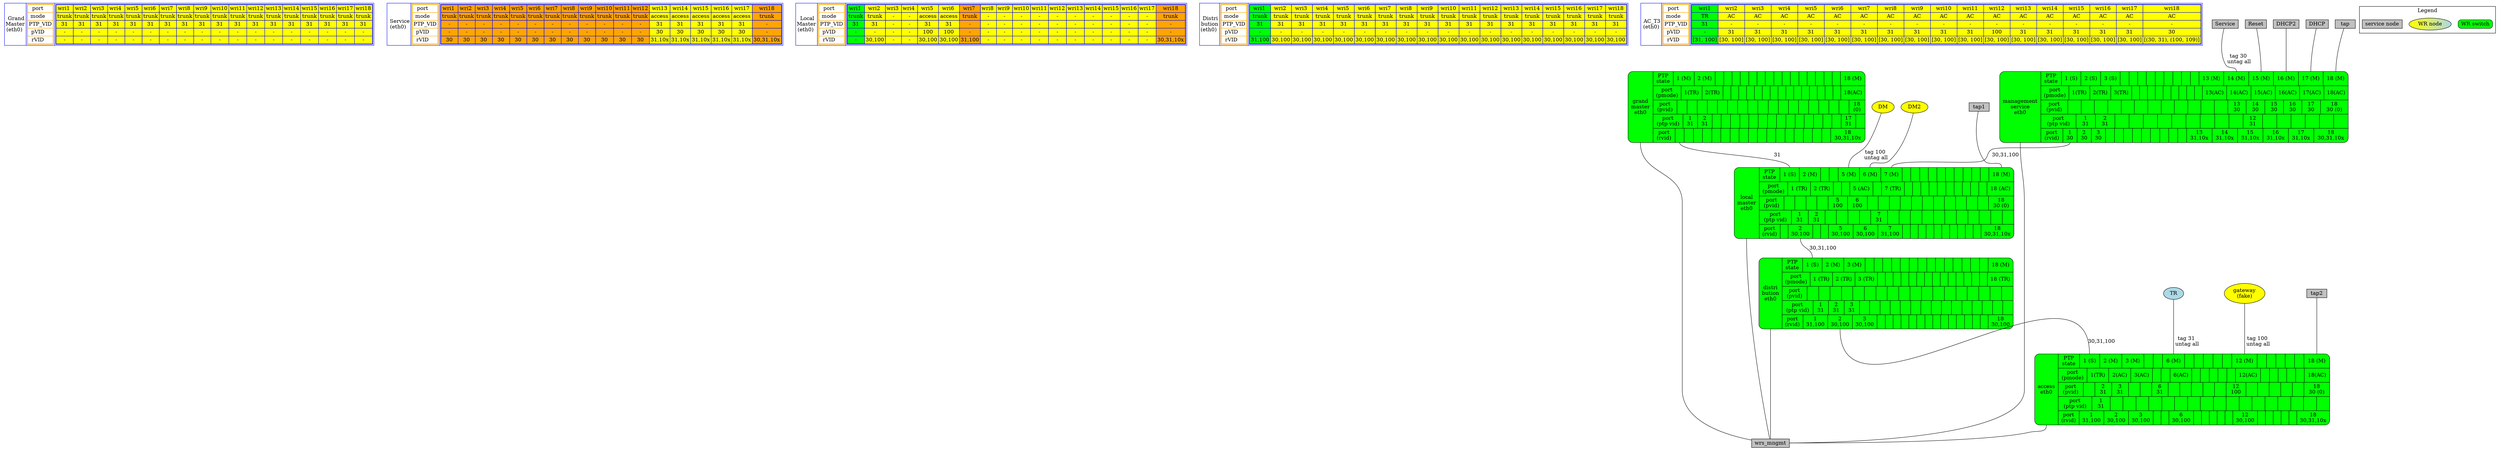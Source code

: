 /* Compiliation: dot -Tsvg test_single_full_vlan.gv -o test_single_full_vlan.svg */

graph ttn {

  rankdir=TB;

  GM [

    shape=plaintext
    label=<

      <table border='0' cellborder='1' color='blue' cellspacing='0'>
        <tr>
            <td port='eth0'> Grand<br/>Master<br/>(eth0) </td>
            <td>
              <table color='orange' cellspacing='0'>
                <tr><td>port   </td></tr>
                <tr><td>mode   </td></tr>
                <tr><td>PTP_VID</td></tr>
                <tr><td>pVID   </td></tr>
                <tr><td>rVID   </td></tr>
              </table>
            </td>
            <td>
              <table color='blue' bgcolor='yellow' cellspacing='0'>
                <tr><td port='wri1t'>wri1 </td><td>wri2 </td><td>wri3 </td><td>wri4 </td><td>wri5 </td><td>wri6 </td>
                    <td>wri7 </td><td>wri8 </td><td>wri9 </td><td>wri10</td><td>wri11</td><td>wri12</td>
                    <td>wri13</td><td>wri14</td><td>wri15</td><td>wri16</td><td>wri17</td><td>wri18</td></tr>
                <tr><td>trunk</td><td>trunk</td><td>trunk</td><td>trunk</td><td>trunk</td><td>trunk</td>
                    <td>trunk</td><td>trunk</td><td>trunk</td><td>trunk</td><td>trunk</td><td>trunk</td>
                    <td>trunk</td><td>trunk</td><td>trunk</td><td>trunk</td><td>trunk</td><td>trunk</td></tr>
                <tr><td>31</td><td>31</td><td>31</td><td>31</td><td>31</td><td>31</td><td>31</td><td>31</td><td>31</td>
                    <td>31</td><td>31</td><td>31</td><td>31</td><td>31</td><td>31</td><td>31</td><td>31</td><td>31</td></tr>
                <tr><td>-</td><td>-</td><td>-</td><td>-</td><td>-</td><td>-</td><td>-</td><td>-</td><td>-</td>
                    <td>-</td><td>-</td><td>-</td><td>-</td><td>-</td><td>-</td><td>-</td><td>-</td><td>-</td></tr>
                <tr><td port='wri1b'>-</td><td>-</td><td>-</td><td>-</td><td>-</td><td>-</td><td>-</td><td>-</td><td>-</td>
                    <td>-</td><td>-</td><td>-</td><td>-</td><td>-</td><td>-</td><td>-</td><td>-</td><td>-</td></tr>
              </table>
            </td>
        </tr>
      </table>

  >];

  Sv [

    shape=plaintext
    label=<

      <table border='0' cellborder='1' color='blue' cellspacing='0'>
        <tr>
            <td port='eth0'> Service<br/>(eth0) </td>
            <td>
              <table color='orange' cellspacing='0'>
                <tr><td>port   </td></tr>
                <tr><td>mode   </td></tr>
                <tr><td>PTP_VID</td></tr>
                <tr><td>pVID   </td></tr>
                <tr><td>rVID   </td></tr>
              </table>
            </td>
            <td>
              <table color='blue'  bgcolor='orange' cellspacing='0'>
                <tr><td port='wri1t'>wri1 </td><td>wri2 </td><td>wri3 </td><td>wri4 </td><td>wri5 </td><td>wri6 </td>
                    <td>wri7 </td><td>wri8 </td><td>wri9 </td><td>wri10</td><td>wri11</td><td>wri12</td>
                    <td bgcolor='yellow'>wri13</td><td bgcolor='yellow'>wri14</td><td bgcolor='yellow'>wri15</td>
                    <td bgcolor='yellow'>wri16</td><td bgcolor='yellow'>wri17</td><td>wri18</td></tr>
                <tr><td>trunk</td><td>trunk</td><td>trunk</td><td>trunk</td><td>trunk</td><td>trunk</td>
                    <td>trunk</td><td>trunk</td><td>trunk</td><td>trunk</td><td>trunk</td><td>trunk</td>
                    <td bgcolor='yellow'>access</td><td bgcolor='yellow'>access</td><td bgcolor='yellow'>access</td>
                    <td bgcolor='yellow'>access</td><td bgcolor='yellow'>access</td><td>trunk</td></tr>
                <tr><td>-</td><td>-</td><td>-</td><td>-</td><td>-</td><td>-</td><td>-</td><td>-</td><td>-</td>
                    <td>-</td><td>-</td><td>-</td>
                    <td bgcolor='yellow'>31</td><td bgcolor='yellow'>31</td><td bgcolor='yellow'>31</td>
                    <td bgcolor='yellow'>31</td><td bgcolor='yellow'>31</td><td>-</td></tr>
                <tr><td>-</td><td>-</td><td>-</td><td>-</td><td>-</td><td>-</td><td>-</td><td>-</td><td>-</td>
                    <td>-</td><td>-</td><td>-</td>
                    <td bgcolor='yellow'>30</td><td bgcolor='yellow'>30</td><td bgcolor='yellow'>30</td>
                    <td bgcolor='yellow'>30</td><td bgcolor='yellow'>30</td><td>-</td></tr>
                <tr><td port='wri1b'>30</td><td>30</td><td>30</td><td>30</td><td>30</td><td>30</td>
                    <td>30</td><td>30</td><td>30</td><td>30</td><td>30</td><td>30</td>
                    <td bgcolor='yellow'>31,10x</td><td bgcolor='yellow'>31,10x</td><td bgcolor='yellow'>31,10x</td>
                    <td bgcolor='yellow'>31,10x</td><td bgcolor='yellow'>31,10x</td><td>30,31,10x</td></tr>
              </table>
            </td>
        </tr>
      </table>

  >];

  LM [

    shape=plaintext
    label=<

      <table border='0' cellborder='1' color='blue' cellspacing='0'>
        <tr>
            <td port='eth0'> Local<br/>Master<br/>(eth0) </td>
            <td>
              <table color='orange' cellspacing='0'>
                <tr><td>port   </td></tr>
                <tr><td>mode   </td></tr>
                <tr><td>PTP_VID</td></tr>
                <tr><td>pVID   </td></tr>
                <tr><td>rVID   </td></tr>
              </table>
            </td>
            <td>
              <table color='blue' bgcolor='yellow' cellspacing='0'>
                <tr><td port='wri1t' bgcolor='green'>wri1 </td><td>wri2 </td><td>wri3 </td>
                    <td>wri4 </td><td port='wri5t'>wri5 </td><td port='wri6t'>wri6 </td>
                    <td  port='wri7t' bgcolor='orange'>wri7 </td><td>wri8 </td><td>wri9 </td><td>wri10</td><td>wri11</td><td>wri12</td>
                    <td>wri13</td><td>wri14</td><td>wri15</td>
                    <td>wri16</td><td>wri17</td><td bgcolor='orange'>wri18</td></tr>
                <tr><td bgcolor='green'>trunk</td><td>trunk</td><td>-</td><td>-</td><td>access</td><td>access</td>
                    <td bgcolor='orange'>trunk</td><td>-</td><td>-</td><td>-</td><td>-</td><td>-</td>
                    <td>-</td><td>-</td><td>-</td>
                    <td>-</td><td>-</td><td bgcolor='orange'>trunk</td></tr>
                <tr><td bgcolor='green'>31</td><td>31</td><td>-</td><td>-</td><td>31</td><td>31</td>
                    <td bgcolor='orange'>-</td><td>-</td><td>-</td>
                    <td>-</td><td>-</td><td>-</td>
                    <td>-</td><td>-</td><td>-</td>
                    <td>-</td><td>-</td><td bgcolor='orange'>-</td></tr>
                <tr><td bgcolor='green'>-</td><td>-</td><td>-</td><td>-</td><td>100</td><td>100</td>
                    <td bgcolor='orange'>-</td><td>-</td><td>-</td>
                    <td>-</td><td>-</td><td>-</td>
                    <td>-</td><td>-</td><td>-</td>
                    <td>-</td><td>-</td><td bgcolor='orange'>-</td></tr>
                <tr><td bgcolor='green'>-</td><td port='wri2b'>30,100</td><td>-</td><td>-</td><td>30,100</td><td>30,100</td>
                    <td bgcolor='orange'>31,100</td><td>-</td><td>-</td>
                    <td>-</td><td>-</td><td>-</td>
                    <td>-</td><td>-</td><td>-</td>
                    <td>-</td><td>-</td><td bgcolor='orange'>30,31,10x</td></tr>
              </table>
            </td>
        </tr>
      </table>

  >];

  Di [

    shape=plaintext
    label=<

      <table border='0' cellborder='1' color='blue' cellspacing='0'>
        <tr>
            <td port='eth0'> Distri<br/>bution<br/>(eth0) </td>
            <td>
              <table color='orange' cellspacing='0'>
                <tr><td>port   </td></tr>
                <tr><td>mode   </td></tr>
                <tr><td>PTP_VID</td></tr>
                <tr><td>pVID   </td></tr>
                <tr><td>rVID   </td></tr>
              </table>
            </td>
            <td>
              <table color='blue' bgcolor='yellow' cellspacing='0'>
                <tr><td port='wri1t' bgcolor='green'>wri1 </td><td>wri2 </td><td>wri3 </td><td>wri4 </td><td>wri5 </td><td>wri6 </td>
                    <td>wri7 </td><td>wri8 </td><td>wri9 </td><td>wri10</td><td>wri11</td><td>wri12</td>
                    <td>wri13</td><td>wri14</td><td>wri15</td><td>wri16</td><td>wri17</td><td>wri18</td></tr>
                <tr><td bgcolor='green'>trunk</td><td>trunk</td><td>trunk</td><td>trunk</td><td>trunk</td><td>trunk</td>
                    <td>trunk</td><td>trunk</td><td>trunk</td><td>trunk</td><td>trunk</td><td>trunk</td>
                    <td>trunk</td><td>trunk</td><td>trunk</td><td>trunk</td><td>trunk</td><td>trunk</td></tr>
                <tr><td bgcolor='green'>31</td><td>31</td><td>31</td><td>31</td><td>31</td><td>31</td><td>31</td><td>31</td><td>31</td>
                    <td>31</td><td>31</td><td>31</td><td>31</td><td>31</td><td>31</td><td>31</td><td>31</td><td>31</td></tr>
                <tr><td bgcolor='green'>-</td><td>-</td><td>-</td><td>-</td><td>-</td><td>-</td><td>-</td><td>-</td><td>-</td>
                    <td>-</td><td>-</td><td>-</td><td>-</td><td>-</td><td>-</td><td>-</td><td>-</td><td>-</td></tr>
                <tr><td bgcolor='green'>31,100</td><td port='wri2b'>30,100</td><td>30,100</td><td>30,100</td><td>30,100</td><td>30,100</td>
                    <td>30,100</td><td>30,100</td><td>30,100</td><td>30,100</td><td>30,100</td><td>30,100</td>
                    <td>30,100</td><td>30,100</td><td>30,100</td><td>30,100</td><td>30,100</td><td>30,100</td></tr>
              </table>
            </td>
        </tr>
      </table>

  >];

  Ac [
  shape=plaintext
  label=<

  <table border='0' cellborder='1' color='blue' cellspacing='0'>
    <tr>
      <td port='eth0'> AC_T3<br/>(eth0)</td>
      <td>
        <table color='orange' cellspacing='0'>
          <tr><td>port   </td></tr>
          <tr><td>mode   </td></tr>
          <tr><td>PTP_VID</td></tr>
          <tr><td>pVID   </td></tr>
          <tr><td>rVID   </td></tr>
        </table>
      </td>
      <td>
        <table color='blue' bgcolor='yellow' cellspacing='0'>
          <tr>
            <td port='wri1t' bgcolor='green'>wri1</td><td port='wri2t' bgcolor='yellow'>wri2</td><td port='wri3t' bgcolor='yellow'>wri3</td><td port='wri4t' bgcolor='yellow'>wri4</td><td port='wri5t' bgcolor='yellow'>wri5</td><td port='wri6t' bgcolor='yellow'>wri6</td><td port='wri7t' bgcolor='yellow'>wri7</td><td port='wri8t' bgcolor='yellow'>wri8</td><td port='wri9t' bgcolor='yellow'>wri9</td><td port='wri10t' bgcolor='yellow'>wri10</td><td port='wri11t' bgcolor='yellow'>wri11</td><td port='wri12t' bgcolor='yellow'>wri12</td><td port='wri13t' bgcolor='yellow'>wri13</td><td port='wri14t' bgcolor='yellow'>wri14</td><td port='wri15t' bgcolor='yellow'>wri15</td><td port='wri16t' bgcolor='yellow'>wri16</td><td port='wri17t' bgcolor='yellow'>wri17</td><td port='wri18t' bgcolor='yellow'>wri18</td></tr>
          <tr>
            <td bgcolor='green'>TR</td><td bgcolor='yellow'>AC</td><td bgcolor='yellow'>AC</td><td bgcolor='yellow'>AC</td><td bgcolor='yellow'>AC</td><td bgcolor='yellow'>AC</td><td bgcolor='yellow'>AC</td><td bgcolor='yellow'>AC</td><td bgcolor='yellow'>AC</td><td bgcolor='yellow'>AC</td><td bgcolor='yellow'>AC</td><td bgcolor='yellow'>AC</td><td bgcolor='yellow'>AC</td><td bgcolor='yellow'>AC</td><td bgcolor='yellow'>AC</td><td bgcolor='yellow'>AC</td><td bgcolor='yellow'>AC</td><td bgcolor='yellow'>AC</td></tr>
          <tr>
            <td bgcolor='green'>31</td><td bgcolor='yellow'>-</td><td bgcolor='yellow'>-</td><td bgcolor='yellow'>-</td><td bgcolor='yellow'>-</td><td bgcolor='yellow'>-</td><td bgcolor='yellow'>-</td><td bgcolor='yellow'>-</td><td bgcolor='yellow'>-</td><td bgcolor='yellow'>-</td><td bgcolor='yellow'>-</td><td bgcolor='yellow'>-</td><td bgcolor='yellow'>-</td><td bgcolor='yellow'>-</td><td bgcolor='yellow'>-</td><td bgcolor='yellow'>-</td><td bgcolor='yellow'>-</td><td bgcolor='yellow'>-</td></tr>
          <tr>
            <td bgcolor='green'>-</td><td bgcolor='yellow'>31</td><td bgcolor='yellow'>31</td><td bgcolor='yellow'>31</td><td bgcolor='yellow'>31</td><td bgcolor='yellow'>31</td><td bgcolor='yellow'>31</td><td bgcolor='yellow'>31</td><td bgcolor='yellow'>31</td><td bgcolor='yellow'>31</td><td bgcolor='yellow'>31</td><td bgcolor='yellow'>100</td><td bgcolor='yellow'>31</td><td bgcolor='yellow'>31</td><td bgcolor='yellow'>31</td><td bgcolor='yellow'>31</td><td bgcolor='yellow'>31</td><td bgcolor='yellow'>30</td></tr>
          <tr>
            <td port='wri1b' bgcolor='green'>[31, 100]</td><td port='wri2b' bgcolor='yellow'>[30, 100]</td><td port='wri3b' bgcolor='yellow'>[30, 100]</td><td port='wri4b' bgcolor='yellow'>[30, 100]</td><td port='wri5b' bgcolor='yellow'>[30, 100]</td><td port='wri6b' bgcolor='yellow'>[30, 100]</td><td port='wri7b' bgcolor='yellow'>[30, 100]</td><td port='wri8b' bgcolor='yellow'>[30, 100]</td><td port='wri9b' bgcolor='yellow'>[30, 100]</td><td port='wri10b' bgcolor='yellow'>[30, 100]</td><td port='wri11b' bgcolor='yellow'>[30, 100]</td><td port='wri12b' bgcolor='yellow'>[30, 100]</td><td port='wri13b' bgcolor='yellow'>[30, 100]</td><td port='wri14b' bgcolor='yellow'>[30, 100]</td><td port='wri15b' bgcolor='yellow'>[30, 100]</td><td port='wri16b' bgcolor='yellow'>[30, 100]</td><td port='wri17b' bgcolor='yellow'>[30, 100]</td><td port='wri18b' bgcolor='yellow'>[(30, 31), (100, 109)]</td></tr>
        </table>
      </td>
    </tr>
  </table>
  >];

  node [shape=Mrecord, height=.1]; /* switch shape */
  grand_master_wrs [style=filled, fillcolor=green, label="<p0> grand\nmaster\neth0 |
                  {
                  { <ptp_state> PTP\nstate|<p1t> 1 (M) | <p2t> 2 (M) | | | | |
                  | | | | | |
                  | | | | | <p18t> 18 (M) } |
                  { <pmodes> port\n(pmode)| 1(TR) | 2(TR) | | | | |
                  | | | | | |
                  | | | | | 18(AC) } |
                  { <pvids> port\n(pvid)| | | | | | |
                  | | | | | |
                  | | | | |18\n(0) } |
                  { <ptp_vids> port\n(ptp vid) | 1\n31 | 2\n31 | | | | |
                  | | | | | |
                  | | | | 17\n31 | } |
                  { <rvids> port\n(rvid) |<p1b> |<p2b> |<p3b> | | | |
                  | | | | | |
                  | | | | |<p18b> 18\n30,31,10x }
                  }"];
  management_wrs [style=filled, fillcolor=green, label="<p0> management\nservice\neth0 |
                  {
                  { <ptp_state> PTP\nstate| 1 (S) | 2 (S) | 3 (S)| | | |
                  | | | | | |
                  <p13t> 13 (M)|<p14t> 14 (M) |<p15t> 15 (M) |<p16t> 16 (M) | <p17t> 17 (M) | <p18t> 18 (M) } |
                  { <pmodes> port\n(pmode)| 1(TR) | 2(TR) | 3(TR) | | | |
                  | | | | | |
                  13(AC) | 14(AC) | 15(AC)| 16(AC) | 17(AC) | 18(AC) } |
                  { <pvids> port\n(pvid)| | | | | | |
                  | | | | | |
                  13\n30| 14\n30 | 15\n30 | 16\n30 | 17\n30 | 18\n30 (0) } |
                  { <ptp_vids> port\n(ptp vid) | 1\n31 | 2\n31 | | | | |
                  | | | | | 12\n31 |
                  | | | | | } |
                  { <rvids> port\n(rvid) |<p1b> 1\n30 |<p2b> 2\n30 |<p3b> 3\n30 | | | |
                  | | | | | |
                  <p13b> 13\n31,10x|<p14b> 14\n31,10x |<p15b> 15\n31,10x|<p16b> 16\n31,10x|<p17b> 17\n31,10x|<p18b> 18\n30,31,10x }
                  }"];
  local_master_wrs[style=filled, fillcolor=green, label = "<p0> local\nmaster\neth0 |
                  {
                  { <ptp_state> PTP\nstate|<p1t> 1 (S) |<p2t> 2 (M) | | |<p5t> 5 (M) | <p6t> 6 (M)|
                  <p7t> 7 (M)| | | | | |
                  | | | | |<p18t> 18 (M) } |
                  { <pvids> port\n(pmode) | 1 (TR) | 2 (TR) | | | 5 (AC) | |
                  7 (TR)| | | | | |
                  | | | | |18 (AC) } |
                  { <pvids> port\n(pvid) | | | | | 5\n100 | 6\n100 |
                  | | | | | |
                  | | | | | 18\n30 (0) } |
                  { <ptp_vids> port\n(ptp vid) | 1\n31 | 2\n31 | | |  | |
                  7\n31 | | | | | |
                  | | | | | } |
                  { <rvids> port\n(rvid) | |<p2b> 2\n30,100 | | | 5\n30,100 | 6\n30,100 |
                  <p7b> 7\n31,100| | | | | |
                  | | | | | 18\n30,31,10x }
                  }"];
  distribution_wrs[style=filled, fillcolor=green, label = "<p0> distri\nbution\neth0 |
                  {
                  { <ptp_state> PTP\nstate|<p1t> 1 (S) |<p2t> 2 (M) |<p3t> 3 (M) | | | |
                  | | | | | |
                  | | | | |<p18t> 18 (M) } |
                  { <pvids> port\n(pmode) | 1 (TR) | 2 (TR) | 3 (TR) | | | |
                  | | | | | |
                  | | | | |18 (TR) } |
                  { <pvids> port\n(pvid) | | | | | | |
                  | | | | | |
                  | | | | | } |
                  { <ptp_vids> port\n(ptp vid) | 1\n31 | 2\n31 | 3\n31 | |  | |
                  | | | | | |
                  | | | | | } |
                  { <rvids> port\n(rvid) |<p1b> 1\n31,100 |<p2b> 2\n30,100 |<p3b> 3\n30,100 | | | |
                  | | | | | |
                  | | | | | <p18b> 18\n30,100 }
                  }"];
  access_wrs[style=filled, fillcolor=green, label = "<p0> access\neth0 |
                  {
                  { <ptp_state> PTP\nstate|<p1t> 1 (S) |<p2t> 2 (M) |<p3t> 3 (M) | | |<p6t> 6 (M) |
                  | | | | |<p12t> 12 (M) |
                  | | | | |<p18t> 18 (M) } |
                  { <pvids> port\n(pmode) | 1(TR) | 2(AC) | 3(AC) | | | 6(AC) |
                  | | | | | 12(AC) |
                  | | | | | 18(AC) } |
                  { <pvids> port\n(pvid) | | 2\n31 | 3\n31 | | | 6\n31 |
                  | | | | | 12\n100 |
                  | | | | | 18\n30 (0) } |
                  { <ptp_vids> port\n(ptp vid) | 1\n31 | | | | | |
                  | | | | | |
                  | | | | | } |
                  { <rvids> port\n(rvid) | 1\n31,100 | 2\n30,100 | 3\n30,100| | | 6\n30,100 |
                  | | | | | 12\n30,100|
                  | | | | | 18\n30,31,10x }
                  }"];

  /* nodes */
  subgraph {

    rank=min;

    node [shape=box, style=filled, fillcolor=gray];   /* service nodes */
    Service;                                          /* other service node */
    Reset;                                            /* for SCU Reset */
    DHCP2; DHCP;                                      /* DHCP servers */

  }

  /* node connections */
  Service -- management_wrs:p14t [label="tag 30\n untag all"]; /* other service node to management:port14 */
  Reset -- management_wrs:p15t;                                /* SCU resetter to management:port15 */
  DHCP2 -- management_wrs:p16t;                                /* DHCP2 server to management:port16 */
  DHCP -- management_wrs:p17t;                                 /* DHCP server to management:port17 */

  node [shape=oval, style=filled, fillcolor=yellow];  /* WR nodes */
  DM; DM2;       /* WR nodes: data masters */

  DM -- local_master_wrs:p5t [label="tag 100\n untag all"]; /* DM to local_master:port5 */
  DM2 -- local_master_wrs:p6t;                              /* DM2 to local_master:port6 */
  "gateway\n(fake)" -- access_wrs:p12t [label="tag 100\n untag all"];  /* gateway to access:port12 */

  node [shape=oval, style=filled, fillcolor=lightblue];      /* WR nodes */
  TR -- access_wrs:p6t [label="tag 31\n untag all"];         /* TR node to access:port6 */

  node [shape=box, style=filled, fillcolor=gray];   /* service nodes */
  tap  -- management_wrs:p18t [label=""];       /* tap to management:port18 */
  tap1 -- local_master_wrs:p18t [label=""];     /* tap to local_master:port18 */
  tap2 -- access_wrs:p18t [label=""];           /* tap to access:port18 */

  /* switch connections */
  grand_master_wrs:p1b -- local_master_wrs:p1t [label="31"];  /* grand_master:port1 to local_master:p1 */
  management_wrs:p1b   -- local_master_wrs:p7t [label="30,31,100"];   /* management:port1 to local_master:p2 */
  local_master_wrs:p2b -- distribution_wrs:p1t [label="30,31,100"];   /* local_master:port3 to distribution:p1 */
  distribution_wrs:p2b -- access_wrs:p1t [label="30,31,100"];   /* distribution:p2 to access_wrs:p1*/
  
  grand_master_wrs:p0 -- wrs_mngmt  [label=""];   /* WRS management node to grand_master:port0 */
  management_wrs:p0 -- wrs_mngmt [label=""];     /* WRS management node to management:port0 */
  local_master_wrs:p0 -- wrs_mngmt [label=""];   /* WRS management node to local_master:port0 */
  distribution_wrs:p0 -- wrs_mngmt [label=""];   /* WRS management node to distribution:port0 */
  access_wrs:p0 -- wrs_mngmt [label=""];         /* WRS management node to access:port0 */

  /* legend */
  subgraph cluster_0 {
    label = "Legend";
    wrs [shape=Mrecord, style=filled, fillcolor=green, label="WR switch"];
    "WR node" [shape=oval, style=filled, fillcolor="yellow:lightblue"];
    "service node" [shape=box, style=filled, fillcolor=gray];
  }
}
